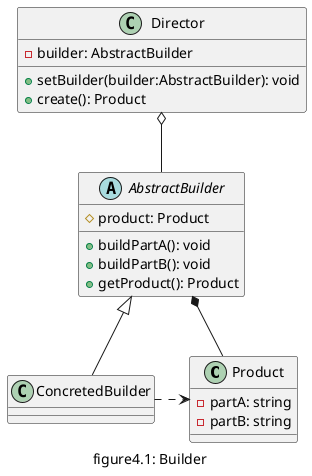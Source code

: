 @startuml "figure4.1_builder"
caption figure4.1: Builder

class Product{
    - partA: string 
    - partB: string
}

abstract class AbstractBuilder{
    # product: Product
    + buildPartA(): void
    + buildPartB(): void
    + getProduct(): Product
}

class ConcretedBuilder{

}

class Director{
    - builder: AbstractBuilder
    + setBuilder(builder:AbstractBuilder): void
    + create(): Product
}

AbstractBuilder *-- Product
ConcretedBuilder .right.> Product
AbstractBuilder <|-- ConcretedBuilder
Director o-- AbstractBuilder
@enduml